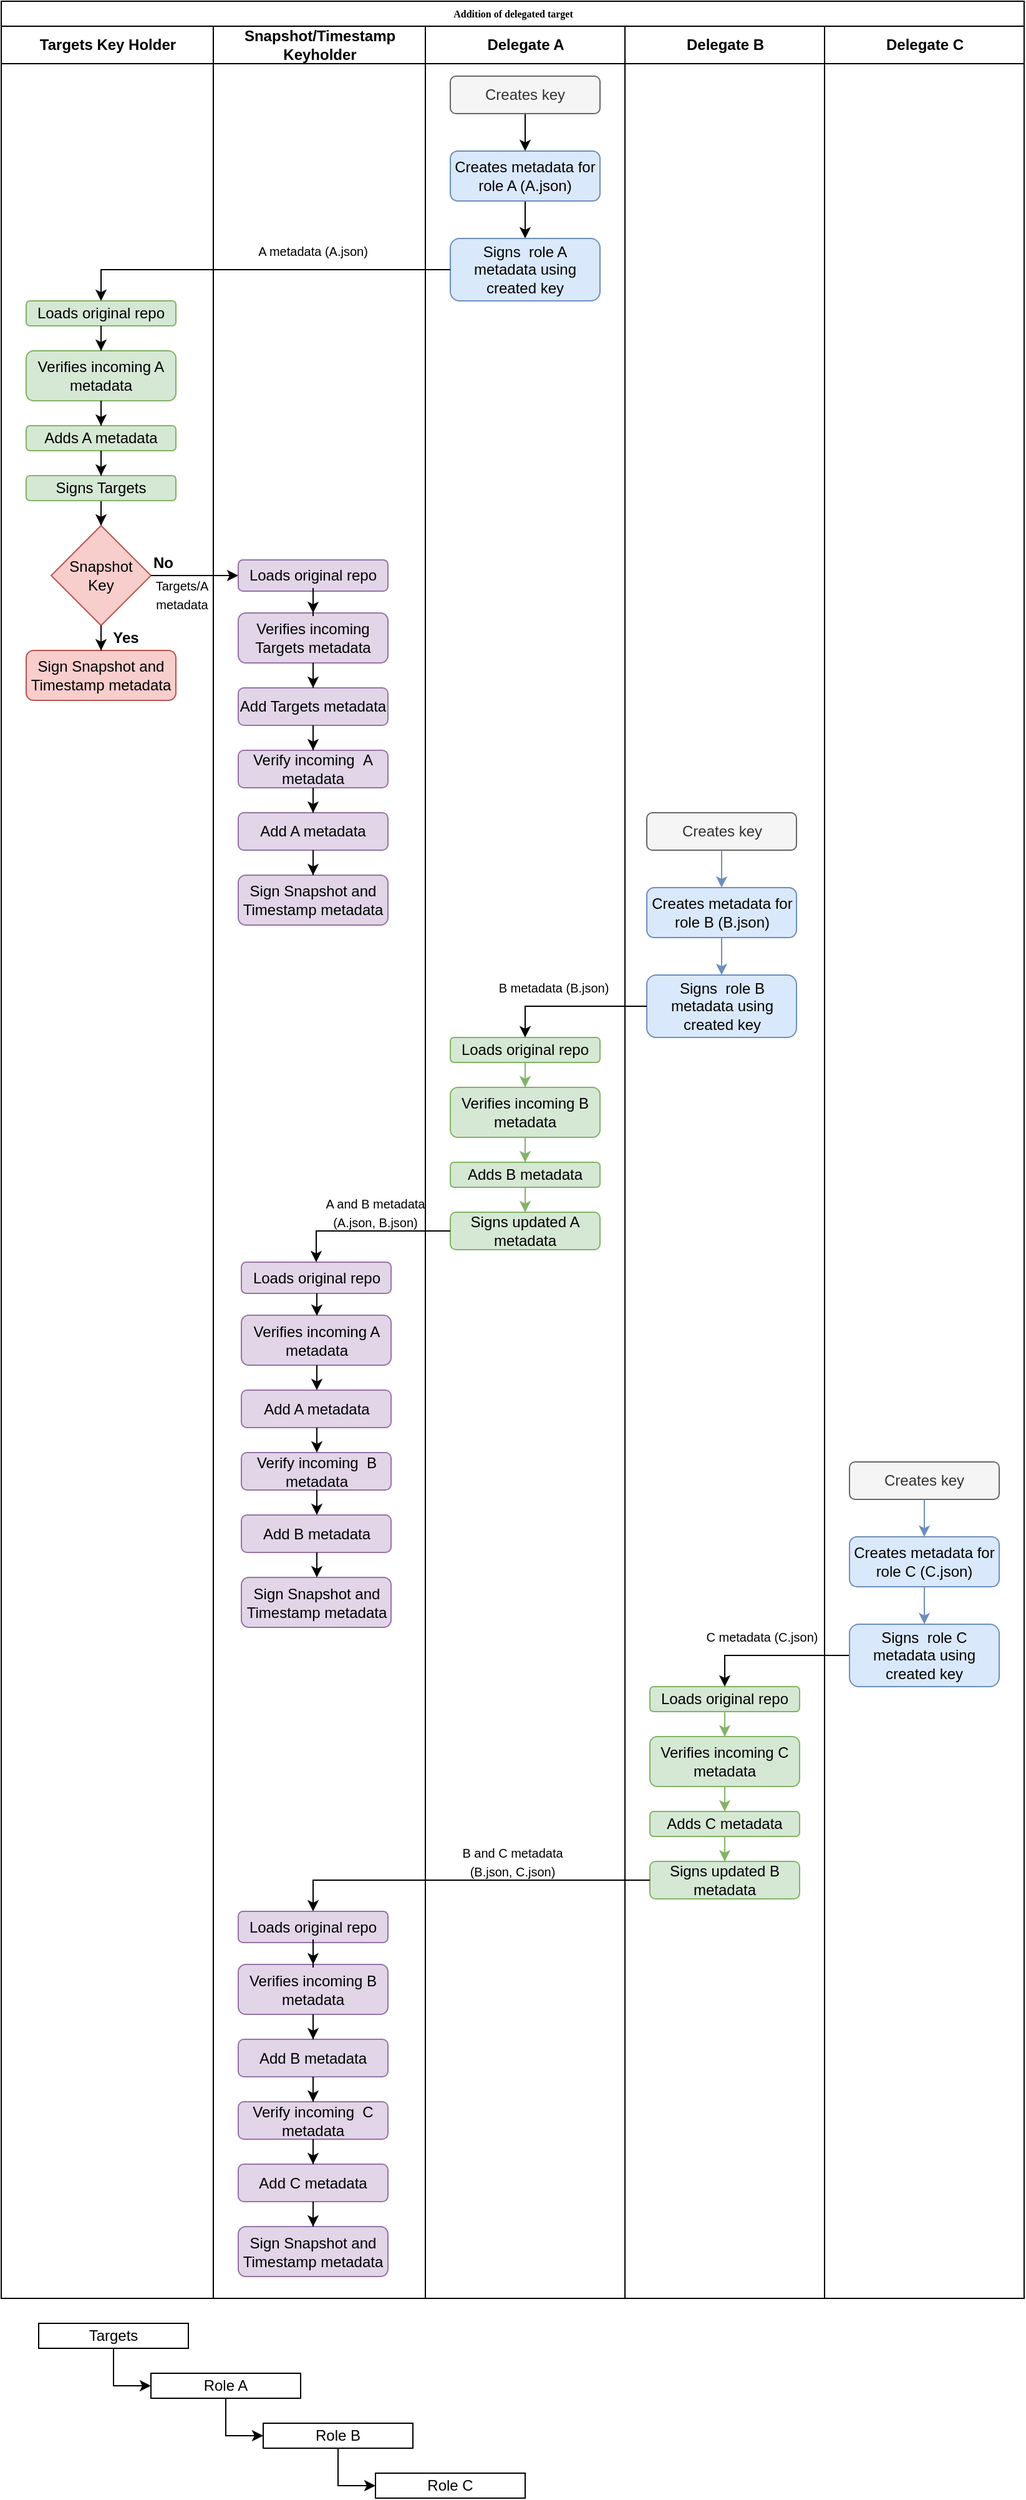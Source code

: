 <mxfile version="12.4.8" type="device"><diagram id="9BPLw6aYwOWVk0DSI0k-" name="Page-1"><mxGraphModel dx="786" dy="1168" grid="1" gridSize="10" guides="1" tooltips="1" connect="1" arrows="1" fold="1" page="1" pageScale="1" pageWidth="850" pageHeight="1100" math="0" shadow="0"><root><mxCell id="0"/><mxCell id="1" parent="0"/><mxCell id="doHzJ1C3RpHhIKZCm9hM-1" value="Addition of delegated target" style="swimlane;html=1;childLayout=stackLayout;startSize=20;rounded=0;shadow=0;labelBackgroundColor=none;strokeWidth=1;fontFamily=Verdana;fontSize=8;align=center;" parent="1" vertex="1"><mxGeometry y="40" width="820" height="1840" as="geometry"/></mxCell><mxCell id="doHzJ1C3RpHhIKZCm9hM-2" value="Targets Key Holder" style="swimlane;html=1;startSize=30;" parent="doHzJ1C3RpHhIKZCm9hM-1" vertex="1"><mxGeometry y="20" width="170" height="1820" as="geometry"/></mxCell><mxCell id="doHzJ1C3RpHhIKZCm9hM-3" value="Loads original repo" style="rounded=1;whiteSpace=wrap;html=1;fillColor=#d5e8d4;strokeColor=#82b366;" parent="doHzJ1C3RpHhIKZCm9hM-2" vertex="1"><mxGeometry x="20" y="220" width="120" height="20" as="geometry"/></mxCell><mxCell id="doHzJ1C3RpHhIKZCm9hM-4" value="Verifies incoming A metadata" style="rounded=1;whiteSpace=wrap;html=1;fillColor=#d5e8d4;strokeColor=#82b366;" parent="doHzJ1C3RpHhIKZCm9hM-2" vertex="1"><mxGeometry x="20" y="260" width="120" height="40" as="geometry"/></mxCell><mxCell id="doHzJ1C3RpHhIKZCm9hM-5" style="edgeStyle=orthogonalEdgeStyle;rounded=0;orthogonalLoop=1;jettySize=auto;html=1;" parent="doHzJ1C3RpHhIKZCm9hM-2" source="doHzJ1C3RpHhIKZCm9hM-3" target="doHzJ1C3RpHhIKZCm9hM-4" edge="1"><mxGeometry relative="1" as="geometry"><mxPoint x="80" y="270" as="targetPoint"/></mxGeometry></mxCell><mxCell id="doHzJ1C3RpHhIKZCm9hM-6" value="Adds A metadata" style="rounded=1;whiteSpace=wrap;html=1;fillColor=#d5e8d4;strokeColor=#82b366;" parent="doHzJ1C3RpHhIKZCm9hM-2" vertex="1"><mxGeometry x="20" y="320" width="120" height="20" as="geometry"/></mxCell><mxCell id="doHzJ1C3RpHhIKZCm9hM-7" style="edgeStyle=orthogonalEdgeStyle;rounded=0;orthogonalLoop=1;jettySize=auto;html=1;" parent="doHzJ1C3RpHhIKZCm9hM-2" source="doHzJ1C3RpHhIKZCm9hM-4" target="doHzJ1C3RpHhIKZCm9hM-6" edge="1"><mxGeometry relative="1" as="geometry"><mxPoint x="80" y="330" as="targetPoint"/></mxGeometry></mxCell><mxCell id="doHzJ1C3RpHhIKZCm9hM-8" style="edgeStyle=orthogonalEdgeStyle;rounded=0;orthogonalLoop=1;jettySize=auto;html=1;entryX=0.5;entryY=0;entryDx=0;entryDy=0;" parent="doHzJ1C3RpHhIKZCm9hM-2" source="doHzJ1C3RpHhIKZCm9hM-9" target="doHzJ1C3RpHhIKZCm9hM-11" edge="1"><mxGeometry relative="1" as="geometry"/></mxCell><mxCell id="doHzJ1C3RpHhIKZCm9hM-9" value="Signs Targets" style="rounded=1;whiteSpace=wrap;html=1;fillColor=#d5e8d4;strokeColor=#82b366;" parent="doHzJ1C3RpHhIKZCm9hM-2" vertex="1"><mxGeometry x="20" y="360" width="120" height="20" as="geometry"/></mxCell><mxCell id="doHzJ1C3RpHhIKZCm9hM-10" style="edgeStyle=orthogonalEdgeStyle;rounded=0;orthogonalLoop=1;jettySize=auto;html=1;" parent="doHzJ1C3RpHhIKZCm9hM-2" source="doHzJ1C3RpHhIKZCm9hM-6" target="doHzJ1C3RpHhIKZCm9hM-9" edge="1"><mxGeometry relative="1" as="geometry"><mxPoint x="90" y="410" as="targetPoint"/></mxGeometry></mxCell><mxCell id="doHzJ1C3RpHhIKZCm9hM-11" value="Snapshot&lt;br&gt;Key" style="rhombus;whiteSpace=wrap;html=1;fillColor=#f8cecc;strokeColor=#b85450;" parent="doHzJ1C3RpHhIKZCm9hM-2" vertex="1"><mxGeometry x="40" y="400" width="80" height="80" as="geometry"/></mxCell><mxCell id="doHzJ1C3RpHhIKZCm9hM-12" value="&lt;b&gt;No&lt;/b&gt;" style="text;html=1;strokeColor=none;fillColor=none;align=center;verticalAlign=middle;whiteSpace=wrap;rounded=0;" parent="doHzJ1C3RpHhIKZCm9hM-2" vertex="1"><mxGeometry x="110" y="420" width="40" height="20" as="geometry"/></mxCell><mxCell id="doHzJ1C3RpHhIKZCm9hM-13" value="&lt;b&gt;Yes&lt;/b&gt;" style="text;html=1;strokeColor=none;fillColor=none;align=center;verticalAlign=middle;whiteSpace=wrap;rounded=0;" parent="doHzJ1C3RpHhIKZCm9hM-2" vertex="1"><mxGeometry x="80" y="480" width="40" height="20" as="geometry"/></mxCell><mxCell id="doHzJ1C3RpHhIKZCm9hM-14" value="Sign Snapshot and Timestamp metadata" style="rounded=1;whiteSpace=wrap;html=1;fillColor=#f8cecc;strokeColor=#b85450;" parent="doHzJ1C3RpHhIKZCm9hM-2" vertex="1"><mxGeometry x="20" y="500" width="120" height="40" as="geometry"/></mxCell><mxCell id="doHzJ1C3RpHhIKZCm9hM-15" style="edgeStyle=orthogonalEdgeStyle;rounded=0;orthogonalLoop=1;jettySize=auto;html=1;" parent="doHzJ1C3RpHhIKZCm9hM-2" source="doHzJ1C3RpHhIKZCm9hM-11" target="doHzJ1C3RpHhIKZCm9hM-14" edge="1"><mxGeometry relative="1" as="geometry"><mxPoint x="80" y="510" as="targetPoint"/></mxGeometry></mxCell><mxCell id="doHzJ1C3RpHhIKZCm9hM-16" value="&lt;font style=&quot;font-size: 10px&quot;&gt;Targets/A&lt;br&gt;metadata&lt;/font&gt;" style="text;html=1;strokeColor=none;fillColor=none;align=center;verticalAlign=middle;whiteSpace=wrap;rounded=0;" parent="doHzJ1C3RpHhIKZCm9hM-2" vertex="1"><mxGeometry x="120" y="440" width="50" height="30" as="geometry"/></mxCell><mxCell id="doHzJ1C3RpHhIKZCm9hM-17" value="Snapshot/Timestamp &lt;br&gt;Keyholder" style="swimlane;html=1;startSize=30;" parent="doHzJ1C3RpHhIKZCm9hM-1" vertex="1"><mxGeometry x="170" y="20" width="170" height="1820" as="geometry"/></mxCell><mxCell id="doHzJ1C3RpHhIKZCm9hM-18" value="Loads original repo" style="rounded=1;whiteSpace=wrap;html=1;fillColor=#e1d5e7;strokeColor=#9673a6;" parent="doHzJ1C3RpHhIKZCm9hM-17" vertex="1"><mxGeometry x="20" y="427.5" width="120" height="25" as="geometry"/></mxCell><mxCell id="doHzJ1C3RpHhIKZCm9hM-19" value="Verifies incoming Targets metadata" style="rounded=1;whiteSpace=wrap;html=1;fillColor=#e1d5e7;strokeColor=#9673a6;" parent="doHzJ1C3RpHhIKZCm9hM-17" vertex="1"><mxGeometry x="20" y="470" width="120" height="40" as="geometry"/></mxCell><mxCell id="doHzJ1C3RpHhIKZCm9hM-20" style="edgeStyle=orthogonalEdgeStyle;rounded=0;orthogonalLoop=1;jettySize=auto;html=1;" parent="doHzJ1C3RpHhIKZCm9hM-17" source="doHzJ1C3RpHhIKZCm9hM-18" target="doHzJ1C3RpHhIKZCm9hM-19" edge="1"><mxGeometry relative="1" as="geometry"><mxPoint x="80" y="470" as="targetPoint"/></mxGeometry></mxCell><mxCell id="doHzJ1C3RpHhIKZCm9hM-21" value="Verify incoming &amp;nbsp;A metadata" style="rounded=1;whiteSpace=wrap;html=1;fillColor=#e1d5e7;strokeColor=#9673a6;" parent="doHzJ1C3RpHhIKZCm9hM-17" vertex="1"><mxGeometry x="20" y="580" width="120" height="30" as="geometry"/></mxCell><mxCell id="doHzJ1C3RpHhIKZCm9hM-22" value="Add A metadata" style="rounded=1;whiteSpace=wrap;html=1;fillColor=#e1d5e7;strokeColor=#9673a6;" parent="doHzJ1C3RpHhIKZCm9hM-17" vertex="1"><mxGeometry x="20" y="630" width="120" height="30" as="geometry"/></mxCell><mxCell id="doHzJ1C3RpHhIKZCm9hM-23" style="edgeStyle=orthogonalEdgeStyle;rounded=0;orthogonalLoop=1;jettySize=auto;html=1;" parent="doHzJ1C3RpHhIKZCm9hM-17" source="doHzJ1C3RpHhIKZCm9hM-21" target="doHzJ1C3RpHhIKZCm9hM-22" edge="1"><mxGeometry relative="1" as="geometry"><mxPoint x="80" y="630" as="targetPoint"/></mxGeometry></mxCell><mxCell id="doHzJ1C3RpHhIKZCm9hM-24" value="Sign Snapshot and Timestamp metadata" style="rounded=1;whiteSpace=wrap;html=1;fillColor=#e1d5e7;strokeColor=#9673a6;" parent="doHzJ1C3RpHhIKZCm9hM-17" vertex="1"><mxGeometry x="20" y="680" width="120" height="40" as="geometry"/></mxCell><mxCell id="doHzJ1C3RpHhIKZCm9hM-25" style="edgeStyle=orthogonalEdgeStyle;rounded=0;orthogonalLoop=1;jettySize=auto;html=1;" parent="doHzJ1C3RpHhIKZCm9hM-17" source="doHzJ1C3RpHhIKZCm9hM-22" target="doHzJ1C3RpHhIKZCm9hM-24" edge="1"><mxGeometry relative="1" as="geometry"><mxPoint x="80" y="690" as="targetPoint"/></mxGeometry></mxCell><mxCell id="doHzJ1C3RpHhIKZCm9hM-26" value="&lt;font style=&quot;font-size: 10px&quot;&gt;A metadata (A.json)&lt;/font&gt;" style="text;html=1;strokeColor=none;fillColor=none;align=center;verticalAlign=middle;whiteSpace=wrap;rounded=0;" parent="doHzJ1C3RpHhIKZCm9hM-17" vertex="1"><mxGeometry x="20" y="170" width="120" height="20" as="geometry"/></mxCell><mxCell id="doHzJ1C3RpHhIKZCm9hM-27" value="Add Targets metadata" style="rounded=1;whiteSpace=wrap;html=1;fillColor=#e1d5e7;strokeColor=#9673a6;" parent="doHzJ1C3RpHhIKZCm9hM-17" vertex="1"><mxGeometry x="20" y="530" width="120" height="30" as="geometry"/></mxCell><mxCell id="doHzJ1C3RpHhIKZCm9hM-28" style="edgeStyle=orthogonalEdgeStyle;rounded=0;orthogonalLoop=1;jettySize=auto;html=1;" parent="doHzJ1C3RpHhIKZCm9hM-17" source="doHzJ1C3RpHhIKZCm9hM-19" target="doHzJ1C3RpHhIKZCm9hM-27" edge="1"><mxGeometry relative="1" as="geometry"><mxPoint x="70" y="560" as="targetPoint"/></mxGeometry></mxCell><mxCell id="doHzJ1C3RpHhIKZCm9hM-29" style="edgeStyle=orthogonalEdgeStyle;rounded=0;orthogonalLoop=1;jettySize=auto;html=1;" parent="doHzJ1C3RpHhIKZCm9hM-17" source="doHzJ1C3RpHhIKZCm9hM-27" target="doHzJ1C3RpHhIKZCm9hM-21" edge="1"><mxGeometry relative="1" as="geometry"><mxPoint x="70" y="590" as="targetPoint"/></mxGeometry></mxCell><mxCell id="doHzJ1C3RpHhIKZCm9hM-30" value="Loads original repo" style="rounded=1;whiteSpace=wrap;html=1;fillColor=#e1d5e7;strokeColor=#9673a6;" parent="doHzJ1C3RpHhIKZCm9hM-17" vertex="1"><mxGeometry x="20" y="1510" width="120" height="25" as="geometry"/></mxCell><mxCell id="doHzJ1C3RpHhIKZCm9hM-31" value="Verifies incoming B metadata" style="rounded=1;whiteSpace=wrap;html=1;fillColor=#e1d5e7;strokeColor=#9673a6;" parent="doHzJ1C3RpHhIKZCm9hM-17" vertex="1"><mxGeometry x="20" y="1552.5" width="120" height="40" as="geometry"/></mxCell><mxCell id="doHzJ1C3RpHhIKZCm9hM-32" style="edgeStyle=orthogonalEdgeStyle;rounded=0;orthogonalLoop=1;jettySize=auto;html=1;" parent="doHzJ1C3RpHhIKZCm9hM-17" source="doHzJ1C3RpHhIKZCm9hM-30" target="doHzJ1C3RpHhIKZCm9hM-31" edge="1"><mxGeometry relative="1" as="geometry"><mxPoint x="-400" y="1432.5" as="targetPoint"/></mxGeometry></mxCell><mxCell id="doHzJ1C3RpHhIKZCm9hM-33" value="Verify incoming &amp;nbsp;C metadata" style="rounded=1;whiteSpace=wrap;html=1;fillColor=#e1d5e7;strokeColor=#9673a6;" parent="doHzJ1C3RpHhIKZCm9hM-17" vertex="1"><mxGeometry x="20" y="1662.5" width="120" height="30" as="geometry"/></mxCell><mxCell id="doHzJ1C3RpHhIKZCm9hM-34" value="Add C metadata" style="rounded=1;whiteSpace=wrap;html=1;fillColor=#e1d5e7;strokeColor=#9673a6;" parent="doHzJ1C3RpHhIKZCm9hM-17" vertex="1"><mxGeometry x="20" y="1712.5" width="120" height="30" as="geometry"/></mxCell><mxCell id="doHzJ1C3RpHhIKZCm9hM-35" style="edgeStyle=orthogonalEdgeStyle;rounded=0;orthogonalLoop=1;jettySize=auto;html=1;" parent="doHzJ1C3RpHhIKZCm9hM-17" source="doHzJ1C3RpHhIKZCm9hM-33" target="doHzJ1C3RpHhIKZCm9hM-34" edge="1"><mxGeometry relative="1" as="geometry"><mxPoint x="-400" y="1592.5" as="targetPoint"/></mxGeometry></mxCell><mxCell id="doHzJ1C3RpHhIKZCm9hM-36" value="Sign Snapshot and Timestamp metadata" style="rounded=1;whiteSpace=wrap;html=1;fillColor=#e1d5e7;strokeColor=#9673a6;" parent="doHzJ1C3RpHhIKZCm9hM-17" vertex="1"><mxGeometry x="20" y="1762.5" width="120" height="40" as="geometry"/></mxCell><mxCell id="doHzJ1C3RpHhIKZCm9hM-37" style="edgeStyle=orthogonalEdgeStyle;rounded=0;orthogonalLoop=1;jettySize=auto;html=1;" parent="doHzJ1C3RpHhIKZCm9hM-17" source="doHzJ1C3RpHhIKZCm9hM-34" target="doHzJ1C3RpHhIKZCm9hM-36" edge="1"><mxGeometry relative="1" as="geometry"><mxPoint x="-400" y="1652.5" as="targetPoint"/></mxGeometry></mxCell><mxCell id="doHzJ1C3RpHhIKZCm9hM-38" value="Add B metadata" style="rounded=1;whiteSpace=wrap;html=1;fillColor=#e1d5e7;strokeColor=#9673a6;" parent="doHzJ1C3RpHhIKZCm9hM-17" vertex="1"><mxGeometry x="20" y="1612.5" width="120" height="30" as="geometry"/></mxCell><mxCell id="doHzJ1C3RpHhIKZCm9hM-39" style="edgeStyle=orthogonalEdgeStyle;rounded=0;orthogonalLoop=1;jettySize=auto;html=1;" parent="doHzJ1C3RpHhIKZCm9hM-17" source="doHzJ1C3RpHhIKZCm9hM-31" target="doHzJ1C3RpHhIKZCm9hM-38" edge="1"><mxGeometry relative="1" as="geometry"><mxPoint x="-410" y="1522.5" as="targetPoint"/></mxGeometry></mxCell><mxCell id="doHzJ1C3RpHhIKZCm9hM-40" style="edgeStyle=orthogonalEdgeStyle;rounded=0;orthogonalLoop=1;jettySize=auto;html=1;" parent="doHzJ1C3RpHhIKZCm9hM-17" source="doHzJ1C3RpHhIKZCm9hM-38" target="doHzJ1C3RpHhIKZCm9hM-33" edge="1"><mxGeometry relative="1" as="geometry"><mxPoint x="-410" y="1552.5" as="targetPoint"/></mxGeometry></mxCell><mxCell id="doHzJ1C3RpHhIKZCm9hM-41" value="&lt;font style=&quot;font-size: 10px&quot;&gt;A and B metadata&lt;br&gt;(A.json, B.json)&lt;br&gt;&lt;/font&gt;" style="text;html=1;strokeColor=none;fillColor=none;align=center;verticalAlign=middle;whiteSpace=wrap;rounded=0;" parent="doHzJ1C3RpHhIKZCm9hM-17" vertex="1"><mxGeometry x="70" y="940" width="120" height="20" as="geometry"/></mxCell><mxCell id="doHzJ1C3RpHhIKZCm9hM-42" value="Delegate A" style="swimlane;html=1;startSize=30;" parent="doHzJ1C3RpHhIKZCm9hM-1" vertex="1"><mxGeometry x="340" y="20" width="160" height="1820" as="geometry"/></mxCell><mxCell id="doHzJ1C3RpHhIKZCm9hM-43" style="edgeStyle=orthogonalEdgeStyle;rounded=0;orthogonalLoop=1;jettySize=auto;html=1;entryX=0.5;entryY=0;entryDx=0;entryDy=0;" parent="doHzJ1C3RpHhIKZCm9hM-42" source="doHzJ1C3RpHhIKZCm9hM-44" target="doHzJ1C3RpHhIKZCm9hM-46" edge="1"><mxGeometry relative="1" as="geometry"/></mxCell><mxCell id="doHzJ1C3RpHhIKZCm9hM-44" value="Creates key" style="rounded=1;whiteSpace=wrap;html=1;fillColor=#f5f5f5;strokeColor=#666666;fontColor=#333333;" parent="doHzJ1C3RpHhIKZCm9hM-42" vertex="1"><mxGeometry x="20" y="40" width="120" height="30" as="geometry"/></mxCell><mxCell id="doHzJ1C3RpHhIKZCm9hM-45" style="edgeStyle=orthogonalEdgeStyle;rounded=0;orthogonalLoop=1;jettySize=auto;html=1;entryX=0.5;entryY=0;entryDx=0;entryDy=0;" parent="doHzJ1C3RpHhIKZCm9hM-42" source="doHzJ1C3RpHhIKZCm9hM-46" target="doHzJ1C3RpHhIKZCm9hM-47" edge="1"><mxGeometry relative="1" as="geometry"/></mxCell><mxCell id="doHzJ1C3RpHhIKZCm9hM-46" value="Creates metadata for role A (A.json)" style="rounded=1;whiteSpace=wrap;html=1;fillColor=#dae8fc;strokeColor=#6c8ebf;" parent="doHzJ1C3RpHhIKZCm9hM-42" vertex="1"><mxGeometry x="20" y="100" width="120" height="40" as="geometry"/></mxCell><mxCell id="doHzJ1C3RpHhIKZCm9hM-47" value="Signs &amp;nbsp;role A metadata using created key" style="rounded=1;whiteSpace=wrap;html=1;fillColor=#dae8fc;strokeColor=#6c8ebf;" parent="doHzJ1C3RpHhIKZCm9hM-42" vertex="1"><mxGeometry x="20" y="170" width="120" height="50" as="geometry"/></mxCell><mxCell id="doHzJ1C3RpHhIKZCm9hM-48" value="Loads original repo" style="rounded=1;whiteSpace=wrap;html=1;fillColor=#d5e8d4;strokeColor=#82b366;" parent="doHzJ1C3RpHhIKZCm9hM-42" vertex="1"><mxGeometry x="20" y="810" width="120" height="20" as="geometry"/></mxCell><mxCell id="doHzJ1C3RpHhIKZCm9hM-49" value="Verifies incoming B metadata" style="rounded=1;whiteSpace=wrap;html=1;fillColor=#d5e8d4;strokeColor=#82b366;" parent="doHzJ1C3RpHhIKZCm9hM-42" vertex="1"><mxGeometry x="20" y="850" width="120" height="40" as="geometry"/></mxCell><mxCell id="doHzJ1C3RpHhIKZCm9hM-50" style="edgeStyle=orthogonalEdgeStyle;rounded=0;orthogonalLoop=1;jettySize=auto;html=1;fillColor=#d5e8d4;strokeColor=#82b366;" parent="doHzJ1C3RpHhIKZCm9hM-42" source="doHzJ1C3RpHhIKZCm9hM-48" target="doHzJ1C3RpHhIKZCm9hM-49" edge="1"><mxGeometry relative="1" as="geometry"><mxPoint x="-390" y="740" as="targetPoint"/></mxGeometry></mxCell><mxCell id="doHzJ1C3RpHhIKZCm9hM-51" value="Adds B metadata" style="rounded=1;whiteSpace=wrap;html=1;fillColor=#d5e8d4;strokeColor=#82b366;" parent="doHzJ1C3RpHhIKZCm9hM-42" vertex="1"><mxGeometry x="20" y="910" width="120" height="20" as="geometry"/></mxCell><mxCell id="doHzJ1C3RpHhIKZCm9hM-52" style="edgeStyle=orthogonalEdgeStyle;rounded=0;orthogonalLoop=1;jettySize=auto;html=1;fillColor=#d5e8d4;strokeColor=#82b366;" parent="doHzJ1C3RpHhIKZCm9hM-42" source="doHzJ1C3RpHhIKZCm9hM-49" target="doHzJ1C3RpHhIKZCm9hM-51" edge="1"><mxGeometry relative="1" as="geometry"><mxPoint x="-390" y="800" as="targetPoint"/></mxGeometry></mxCell><mxCell id="doHzJ1C3RpHhIKZCm9hM-53" value="Signs updated A metadata" style="rounded=1;whiteSpace=wrap;html=1;fillColor=#d5e8d4;strokeColor=#82b366;" parent="doHzJ1C3RpHhIKZCm9hM-42" vertex="1"><mxGeometry x="20" y="950" width="120" height="30" as="geometry"/></mxCell><mxCell id="doHzJ1C3RpHhIKZCm9hM-54" style="edgeStyle=orthogonalEdgeStyle;rounded=0;orthogonalLoop=1;jettySize=auto;html=1;fillColor=#d5e8d4;strokeColor=#82b366;" parent="doHzJ1C3RpHhIKZCm9hM-42" source="doHzJ1C3RpHhIKZCm9hM-51" target="doHzJ1C3RpHhIKZCm9hM-53" edge="1"><mxGeometry relative="1" as="geometry"><mxPoint x="-380" y="880" as="targetPoint"/></mxGeometry></mxCell><mxCell id="doHzJ1C3RpHhIKZCm9hM-55" value="&lt;font style=&quot;font-size: 10px&quot;&gt;B and C metadata&lt;br&gt;(B.json, C.json)&lt;br&gt;&lt;/font&gt;" style="text;html=1;strokeColor=none;fillColor=none;align=center;verticalAlign=middle;whiteSpace=wrap;rounded=0;" parent="doHzJ1C3RpHhIKZCm9hM-42" vertex="1"><mxGeometry x="10" y="1460" width="120" height="20" as="geometry"/></mxCell><mxCell id="doHzJ1C3RpHhIKZCm9hM-56" value="Delegate B" style="swimlane;html=1;startSize=30;" parent="doHzJ1C3RpHhIKZCm9hM-1" vertex="1"><mxGeometry x="500" y="20" width="160" height="1820" as="geometry"/></mxCell><mxCell id="doHzJ1C3RpHhIKZCm9hM-57" value="Loads original repo" style="rounded=1;whiteSpace=wrap;html=1;fillColor=#e1d5e7;strokeColor=#9673a6;" parent="doHzJ1C3RpHhIKZCm9hM-56" vertex="1"><mxGeometry x="-307.5" y="990" width="120" height="25" as="geometry"/></mxCell><mxCell id="doHzJ1C3RpHhIKZCm9hM-58" value="Verifies incoming A metadata" style="rounded=1;whiteSpace=wrap;html=1;fillColor=#e1d5e7;strokeColor=#9673a6;" parent="doHzJ1C3RpHhIKZCm9hM-56" vertex="1"><mxGeometry x="-307.5" y="1032.5" width="120" height="40" as="geometry"/></mxCell><mxCell id="doHzJ1C3RpHhIKZCm9hM-59" style="edgeStyle=orthogonalEdgeStyle;rounded=0;orthogonalLoop=1;jettySize=auto;html=1;" parent="doHzJ1C3RpHhIKZCm9hM-56" edge="1"><mxGeometry relative="1" as="geometry"><mxPoint x="-247" y="1032.5" as="targetPoint"/><mxPoint x="-247" y="1015" as="sourcePoint"/><Array as="points"><mxPoint x="-247" y="1033"/><mxPoint x="-247" y="1033"/></Array></mxGeometry></mxCell><mxCell id="doHzJ1C3RpHhIKZCm9hM-60" value="Verify incoming &amp;nbsp;B metadata" style="rounded=1;whiteSpace=wrap;html=1;fillColor=#e1d5e7;strokeColor=#9673a6;" parent="doHzJ1C3RpHhIKZCm9hM-56" vertex="1"><mxGeometry x="-307.5" y="1142.5" width="120" height="30" as="geometry"/></mxCell><mxCell id="doHzJ1C3RpHhIKZCm9hM-61" value="Add B metadata" style="rounded=1;whiteSpace=wrap;html=1;fillColor=#e1d5e7;strokeColor=#9673a6;" parent="doHzJ1C3RpHhIKZCm9hM-56" vertex="1"><mxGeometry x="-307.5" y="1192.5" width="120" height="30" as="geometry"/></mxCell><mxCell id="doHzJ1C3RpHhIKZCm9hM-62" style="edgeStyle=orthogonalEdgeStyle;rounded=0;orthogonalLoop=1;jettySize=auto;html=1;" parent="doHzJ1C3RpHhIKZCm9hM-56" edge="1"><mxGeometry relative="1" as="geometry"><mxPoint x="-247" y="1192.5" as="targetPoint"/><mxPoint x="-247" y="1172.5" as="sourcePoint"/></mxGeometry></mxCell><mxCell id="doHzJ1C3RpHhIKZCm9hM-63" value="Sign Snapshot and Timestamp metadata" style="rounded=1;whiteSpace=wrap;html=1;fillColor=#e1d5e7;strokeColor=#9673a6;" parent="doHzJ1C3RpHhIKZCm9hM-56" vertex="1"><mxGeometry x="-307.5" y="1242.5" width="120" height="40" as="geometry"/></mxCell><mxCell id="doHzJ1C3RpHhIKZCm9hM-64" style="edgeStyle=orthogonalEdgeStyle;rounded=0;orthogonalLoop=1;jettySize=auto;html=1;" parent="doHzJ1C3RpHhIKZCm9hM-56" edge="1"><mxGeometry relative="1" as="geometry"><mxPoint x="-247" y="1242.5" as="targetPoint"/><mxPoint x="-247" y="1222.5" as="sourcePoint"/></mxGeometry></mxCell><mxCell id="doHzJ1C3RpHhIKZCm9hM-65" value="Add A metadata" style="rounded=1;whiteSpace=wrap;html=1;fillColor=#e1d5e7;strokeColor=#9673a6;" parent="doHzJ1C3RpHhIKZCm9hM-56" vertex="1"><mxGeometry x="-307.5" y="1092.5" width="120" height="30" as="geometry"/></mxCell><mxCell id="doHzJ1C3RpHhIKZCm9hM-66" style="edgeStyle=orthogonalEdgeStyle;rounded=0;orthogonalLoop=1;jettySize=auto;html=1;" parent="doHzJ1C3RpHhIKZCm9hM-56" edge="1"><mxGeometry relative="1" as="geometry"><mxPoint x="-247" y="1092.5" as="targetPoint"/><mxPoint x="-247" y="1072.5" as="sourcePoint"/></mxGeometry></mxCell><mxCell id="doHzJ1C3RpHhIKZCm9hM-67" style="edgeStyle=orthogonalEdgeStyle;rounded=0;orthogonalLoop=1;jettySize=auto;html=1;" parent="doHzJ1C3RpHhIKZCm9hM-56" edge="1"><mxGeometry relative="1" as="geometry"><mxPoint x="-247" y="1142.5" as="targetPoint"/><mxPoint x="-247" y="1122.5" as="sourcePoint"/></mxGeometry></mxCell><mxCell id="doHzJ1C3RpHhIKZCm9hM-68" value="Creates key" style="rounded=1;whiteSpace=wrap;html=1;fillColor=#f5f5f5;strokeColor=#666666;fontColor=#333333;" parent="doHzJ1C3RpHhIKZCm9hM-56" vertex="1"><mxGeometry x="17.5" y="630" width="120" height="30" as="geometry"/></mxCell><mxCell id="doHzJ1C3RpHhIKZCm9hM-69" value="Creates metadata for role B (B.json)" style="rounded=1;whiteSpace=wrap;html=1;fillColor=#dae8fc;strokeColor=#6c8ebf;" parent="doHzJ1C3RpHhIKZCm9hM-56" vertex="1"><mxGeometry x="17.5" y="690" width="120" height="40" as="geometry"/></mxCell><mxCell id="doHzJ1C3RpHhIKZCm9hM-70" style="edgeStyle=orthogonalEdgeStyle;rounded=0;orthogonalLoop=1;jettySize=auto;html=1;entryX=0.5;entryY=0;entryDx=0;entryDy=0;fillColor=#dae8fc;strokeColor=#6c8ebf;" parent="doHzJ1C3RpHhIKZCm9hM-56" source="doHzJ1C3RpHhIKZCm9hM-68" target="doHzJ1C3RpHhIKZCm9hM-69" edge="1"><mxGeometry relative="1" as="geometry"/></mxCell><mxCell id="doHzJ1C3RpHhIKZCm9hM-71" value="Signs &amp;nbsp;role B metadata using created key" style="rounded=1;whiteSpace=wrap;html=1;fillColor=#dae8fc;strokeColor=#6c8ebf;" parent="doHzJ1C3RpHhIKZCm9hM-56" vertex="1"><mxGeometry x="17.5" y="760" width="120" height="50" as="geometry"/></mxCell><mxCell id="doHzJ1C3RpHhIKZCm9hM-72" style="edgeStyle=orthogonalEdgeStyle;rounded=0;orthogonalLoop=1;jettySize=auto;html=1;entryX=0.5;entryY=0;entryDx=0;entryDy=0;fillColor=#dae8fc;strokeColor=#6c8ebf;" parent="doHzJ1C3RpHhIKZCm9hM-56" source="doHzJ1C3RpHhIKZCm9hM-69" target="doHzJ1C3RpHhIKZCm9hM-71" edge="1"><mxGeometry relative="1" as="geometry"/></mxCell><mxCell id="doHzJ1C3RpHhIKZCm9hM-73" value="&lt;font style=&quot;font-size: 10px&quot;&gt;B metadata (B.json)&lt;/font&gt;" style="text;html=1;strokeColor=none;fillColor=none;align=center;verticalAlign=middle;whiteSpace=wrap;rounded=0;" parent="doHzJ1C3RpHhIKZCm9hM-56" vertex="1"><mxGeometry x="-117.5" y="760" width="120" height="20" as="geometry"/></mxCell><mxCell id="doHzJ1C3RpHhIKZCm9hM-74" value="Delegate C" style="swimlane;html=1;startSize=30;" parent="doHzJ1C3RpHhIKZCm9hM-1" vertex="1"><mxGeometry x="660" y="20" width="160" height="1820" as="geometry"/></mxCell><mxCell id="doHzJ1C3RpHhIKZCm9hM-75" value="Loads original repo" style="rounded=1;whiteSpace=wrap;html=1;fillColor=#d5e8d4;strokeColor=#82b366;" parent="doHzJ1C3RpHhIKZCm9hM-74" vertex="1"><mxGeometry x="-140" y="1330" width="120" height="20" as="geometry"/></mxCell><mxCell id="doHzJ1C3RpHhIKZCm9hM-76" value="Verifies incoming C metadata" style="rounded=1;whiteSpace=wrap;html=1;fillColor=#d5e8d4;strokeColor=#82b366;" parent="doHzJ1C3RpHhIKZCm9hM-74" vertex="1"><mxGeometry x="-140" y="1370" width="120" height="40" as="geometry"/></mxCell><mxCell id="doHzJ1C3RpHhIKZCm9hM-77" style="edgeStyle=orthogonalEdgeStyle;rounded=0;orthogonalLoop=1;jettySize=auto;html=1;fillColor=#d5e8d4;strokeColor=#82b366;" parent="doHzJ1C3RpHhIKZCm9hM-74" source="doHzJ1C3RpHhIKZCm9hM-75" target="doHzJ1C3RpHhIKZCm9hM-76" edge="1"><mxGeometry relative="1" as="geometry"><mxPoint x="-550" y="1260" as="targetPoint"/></mxGeometry></mxCell><mxCell id="doHzJ1C3RpHhIKZCm9hM-78" value="Adds C metadata" style="rounded=1;whiteSpace=wrap;html=1;fillColor=#d5e8d4;strokeColor=#82b366;" parent="doHzJ1C3RpHhIKZCm9hM-74" vertex="1"><mxGeometry x="-140" y="1430" width="120" height="20" as="geometry"/></mxCell><mxCell id="doHzJ1C3RpHhIKZCm9hM-79" style="edgeStyle=orthogonalEdgeStyle;rounded=0;orthogonalLoop=1;jettySize=auto;html=1;fillColor=#d5e8d4;strokeColor=#82b366;" parent="doHzJ1C3RpHhIKZCm9hM-74" source="doHzJ1C3RpHhIKZCm9hM-76" target="doHzJ1C3RpHhIKZCm9hM-78" edge="1"><mxGeometry relative="1" as="geometry"><mxPoint x="-550" y="1320" as="targetPoint"/></mxGeometry></mxCell><mxCell id="doHzJ1C3RpHhIKZCm9hM-80" value="Signs updated B metadata" style="rounded=1;whiteSpace=wrap;html=1;fillColor=#d5e8d4;strokeColor=#82b366;" parent="doHzJ1C3RpHhIKZCm9hM-74" vertex="1"><mxGeometry x="-140" y="1470" width="120" height="30" as="geometry"/></mxCell><mxCell id="doHzJ1C3RpHhIKZCm9hM-81" style="edgeStyle=orthogonalEdgeStyle;rounded=0;orthogonalLoop=1;jettySize=auto;html=1;fillColor=#d5e8d4;strokeColor=#82b366;" parent="doHzJ1C3RpHhIKZCm9hM-74" source="doHzJ1C3RpHhIKZCm9hM-78" target="doHzJ1C3RpHhIKZCm9hM-80" edge="1"><mxGeometry relative="1" as="geometry"><mxPoint x="-540" y="1400" as="targetPoint"/></mxGeometry></mxCell><mxCell id="doHzJ1C3RpHhIKZCm9hM-82" style="edgeStyle=orthogonalEdgeStyle;rounded=0;orthogonalLoop=1;jettySize=auto;html=1;entryX=0.5;entryY=0;entryDx=0;entryDy=0;" parent="doHzJ1C3RpHhIKZCm9hM-74" source="doHzJ1C3RpHhIKZCm9hM-86" target="doHzJ1C3RpHhIKZCm9hM-75" edge="1"><mxGeometry relative="1" as="geometry"/></mxCell><mxCell id="doHzJ1C3RpHhIKZCm9hM-83" value="Creates key" style="rounded=1;whiteSpace=wrap;html=1;fillColor=#f5f5f5;strokeColor=#666666;fontColor=#333333;" parent="doHzJ1C3RpHhIKZCm9hM-74" vertex="1"><mxGeometry x="20" y="1150" width="120" height="30" as="geometry"/></mxCell><mxCell id="doHzJ1C3RpHhIKZCm9hM-84" value="Creates metadata for role C (C.json)" style="rounded=1;whiteSpace=wrap;html=1;fillColor=#dae8fc;strokeColor=#6c8ebf;" parent="doHzJ1C3RpHhIKZCm9hM-74" vertex="1"><mxGeometry x="20" y="1210" width="120" height="40" as="geometry"/></mxCell><mxCell id="doHzJ1C3RpHhIKZCm9hM-85" style="edgeStyle=orthogonalEdgeStyle;rounded=0;orthogonalLoop=1;jettySize=auto;html=1;entryX=0.5;entryY=0;entryDx=0;entryDy=0;fillColor=#dae8fc;strokeColor=#6c8ebf;" parent="doHzJ1C3RpHhIKZCm9hM-74" source="doHzJ1C3RpHhIKZCm9hM-83" target="doHzJ1C3RpHhIKZCm9hM-84" edge="1"><mxGeometry relative="1" as="geometry"/></mxCell><mxCell id="doHzJ1C3RpHhIKZCm9hM-86" value="Signs &amp;nbsp;role C metadata using created key" style="rounded=1;whiteSpace=wrap;html=1;fillColor=#dae8fc;strokeColor=#6c8ebf;" parent="doHzJ1C3RpHhIKZCm9hM-74" vertex="1"><mxGeometry x="20" y="1280" width="120" height="50" as="geometry"/></mxCell><mxCell id="doHzJ1C3RpHhIKZCm9hM-87" style="edgeStyle=orthogonalEdgeStyle;rounded=0;orthogonalLoop=1;jettySize=auto;html=1;entryX=0.5;entryY=0;entryDx=0;entryDy=0;fillColor=#dae8fc;strokeColor=#6c8ebf;" parent="doHzJ1C3RpHhIKZCm9hM-74" source="doHzJ1C3RpHhIKZCm9hM-84" target="doHzJ1C3RpHhIKZCm9hM-86" edge="1"><mxGeometry relative="1" as="geometry"/></mxCell><mxCell id="doHzJ1C3RpHhIKZCm9hM-88" value="&lt;font style=&quot;font-size: 10px&quot;&gt;C metadata (C.json)&lt;/font&gt;" style="text;html=1;strokeColor=none;fillColor=none;align=center;verticalAlign=middle;whiteSpace=wrap;rounded=0;" parent="doHzJ1C3RpHhIKZCm9hM-74" vertex="1"><mxGeometry x="-110" y="1280" width="120" height="20" as="geometry"/></mxCell><mxCell id="doHzJ1C3RpHhIKZCm9hM-89" style="edgeStyle=orthogonalEdgeStyle;rounded=0;orthogonalLoop=1;jettySize=auto;html=1;entryX=0.5;entryY=0;entryDx=0;entryDy=0;" parent="doHzJ1C3RpHhIKZCm9hM-1" source="doHzJ1C3RpHhIKZCm9hM-47" target="doHzJ1C3RpHhIKZCm9hM-3" edge="1"><mxGeometry relative="1" as="geometry"/></mxCell><mxCell id="doHzJ1C3RpHhIKZCm9hM-90" style="edgeStyle=orthogonalEdgeStyle;rounded=0;orthogonalLoop=1;jettySize=auto;html=1;entryX=0;entryY=0.5;entryDx=0;entryDy=0;" parent="doHzJ1C3RpHhIKZCm9hM-1" source="doHzJ1C3RpHhIKZCm9hM-11" target="doHzJ1C3RpHhIKZCm9hM-18" edge="1"><mxGeometry relative="1" as="geometry"/></mxCell><mxCell id="doHzJ1C3RpHhIKZCm9hM-91" style="edgeStyle=orthogonalEdgeStyle;rounded=0;orthogonalLoop=1;jettySize=auto;html=1;entryX=0.5;entryY=0;entryDx=0;entryDy=0;" parent="doHzJ1C3RpHhIKZCm9hM-1" source="doHzJ1C3RpHhIKZCm9hM-80" target="doHzJ1C3RpHhIKZCm9hM-30" edge="1"><mxGeometry relative="1" as="geometry"/></mxCell><mxCell id="doHzJ1C3RpHhIKZCm9hM-92" style="edgeStyle=orthogonalEdgeStyle;rounded=0;orthogonalLoop=1;jettySize=auto;html=1;entryX=0.5;entryY=0;entryDx=0;entryDy=0;" parent="doHzJ1C3RpHhIKZCm9hM-1" source="doHzJ1C3RpHhIKZCm9hM-71" target="doHzJ1C3RpHhIKZCm9hM-48" edge="1"><mxGeometry relative="1" as="geometry"/></mxCell><mxCell id="doHzJ1C3RpHhIKZCm9hM-93" style="edgeStyle=orthogonalEdgeStyle;rounded=0;orthogonalLoop=1;jettySize=auto;html=1;entryX=0.5;entryY=0;entryDx=0;entryDy=0;" parent="doHzJ1C3RpHhIKZCm9hM-1" source="doHzJ1C3RpHhIKZCm9hM-53" target="doHzJ1C3RpHhIKZCm9hM-57" edge="1"><mxGeometry relative="1" as="geometry"/></mxCell><mxCell id="doHzJ1C3RpHhIKZCm9hM-94" style="edgeStyle=orthogonalEdgeStyle;rounded=0;orthogonalLoop=1;jettySize=auto;html=1;entryX=0;entryY=0.5;entryDx=0;entryDy=0;" parent="1" source="doHzJ1C3RpHhIKZCm9hM-95" target="doHzJ1C3RpHhIKZCm9hM-97" edge="1"><mxGeometry relative="1" as="geometry"/></mxCell><mxCell id="doHzJ1C3RpHhIKZCm9hM-95" value="Targets" style="rounded=0;whiteSpace=wrap;html=1;" parent="1" vertex="1"><mxGeometry x="30" y="1900" width="120" height="20" as="geometry"/></mxCell><mxCell id="doHzJ1C3RpHhIKZCm9hM-96" style="edgeStyle=orthogonalEdgeStyle;rounded=0;orthogonalLoop=1;jettySize=auto;html=1;entryX=0;entryY=0.5;entryDx=0;entryDy=0;" parent="1" source="doHzJ1C3RpHhIKZCm9hM-97" target="doHzJ1C3RpHhIKZCm9hM-99" edge="1"><mxGeometry relative="1" as="geometry"/></mxCell><mxCell id="doHzJ1C3RpHhIKZCm9hM-97" value="Role A" style="rounded=0;whiteSpace=wrap;html=1;" parent="1" vertex="1"><mxGeometry x="120" y="1940" width="120" height="20" as="geometry"/></mxCell><mxCell id="doHzJ1C3RpHhIKZCm9hM-98" style="edgeStyle=orthogonalEdgeStyle;rounded=0;orthogonalLoop=1;jettySize=auto;html=1;entryX=0;entryY=0.5;entryDx=0;entryDy=0;" parent="1" source="doHzJ1C3RpHhIKZCm9hM-99" target="doHzJ1C3RpHhIKZCm9hM-100" edge="1"><mxGeometry relative="1" as="geometry"/></mxCell><mxCell id="doHzJ1C3RpHhIKZCm9hM-99" value="Role B&lt;span style=&quot;color: rgba(0 , 0 , 0 , 0) ; font-family: monospace ; font-size: 0px ; white-space: nowrap&quot;&gt;%3CmxGraphModel%3E%3Croot%3E%3CmxCell%20id%3D%220%22%2F%3E%3CmxCell%20id%3D%221%22%20parent%3D%220%22%2F%3E%3CmxCell%20id%3D%222%22%20style%3D%22edgeStyle%3DorthogonalEdgeStyle%3Brounded%3D0%3BorthogonalLoop%3D1%3BjettySize%3Dauto%3Bhtml%3D1%3BentryX%3D0%3BentryY%3D0.5%3BentryDx%3D0%3BentryDy%3D0%3B%22%20edge%3D%221%22%20target%3D%223%22%20parent%3D%221%22%3E%3CmxGeometry%20relative%3D%221%22%20as%3D%22geometry%22%3E%3CmxPoint%20x%3D%22130%22%20y%3D%222090%22%20as%3D%22sourcePoint%22%2F%3E%3C%2FmxGeometry%3E%3C%2FmxCell%3E%3CmxCell%20id%3D%223%22%20value%3D%22Role%20A%22%20style%3D%22rounded%3D0%3BwhiteSpace%3Dwrap%3Bhtml%3D1%3B%22%20vertex%3D%221%22%20parent%3D%221%22%3E%3CmxGeometry%20x%3D%22160%22%20y%3D%222110%22%20width%3D%22120%22%20height%3D%2220%22%20as%3D%22geometry%22%2F%3E%3C%2FmxCell%3E%3C%2Froot%3E%3C%2FmxGraphModel%3E&lt;/span&gt;" style="rounded=0;whiteSpace=wrap;html=1;" parent="1" vertex="1"><mxGeometry x="210" y="1980" width="120" height="20" as="geometry"/></mxCell><mxCell id="doHzJ1C3RpHhIKZCm9hM-100" value="Role C" style="rounded=0;whiteSpace=wrap;html=1;" parent="1" vertex="1"><mxGeometry x="300" y="2020" width="120" height="20" as="geometry"/></mxCell></root></mxGraphModel></diagram></mxfile>